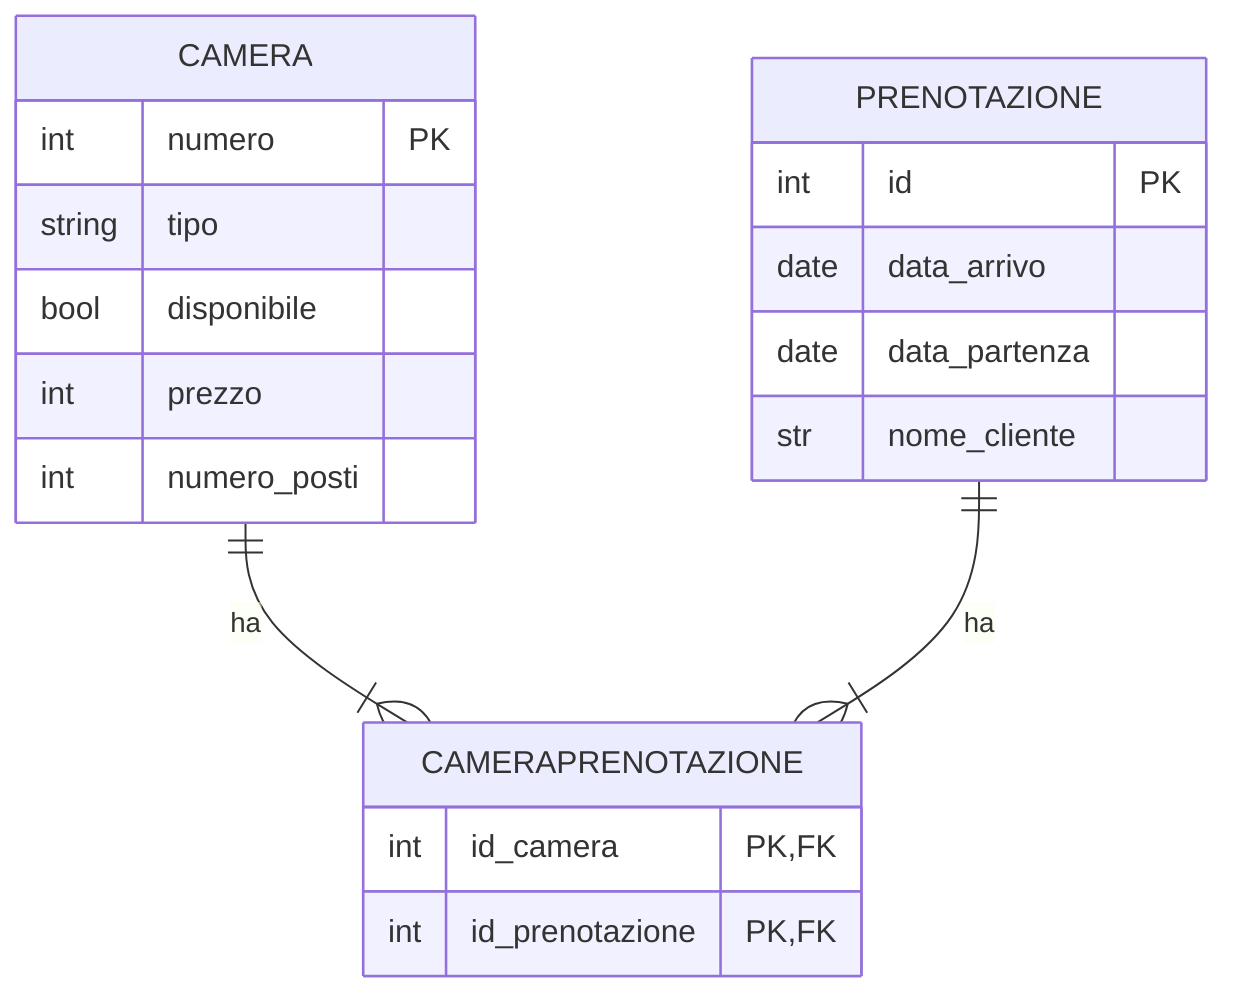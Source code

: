 erDiagram
    %% CAMERA }|--|{ PRENOTAZIONE : "fa parte di"
    CAMERA ||--|{ CAMERAPRENOTAZIONE : "ha"
    PRENOTAZIONE ||--|{ CAMERAPRENOTAZIONE : "ha"

    CAMERA {
        int numero PK
        string tipo
        bool disponibile
        int prezzo
        int numero_posti
    }

    PRENOTAZIONE {
        int id PK
        date data_arrivo
        date data_partenza
        str nome_cliente
    }

    CAMERAPRENOTAZIONE {
        int id_camera PK, FK
        int id_prenotazione PK, FK
    }